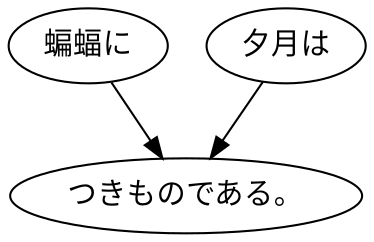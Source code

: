 digraph graph5095 {
	node0 [label="蝙蝠に"];
	node1 [label="夕月は"];
	node2 [label="つきものである。"];
	node0 -> node2;
	node1 -> node2;
}
